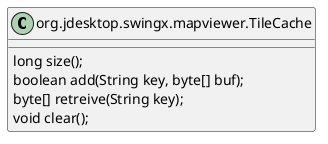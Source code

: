 @startuml
set namespaceSeparator none

class org.jdesktop.swingx.mapviewer.TileCache {
  long size();
  boolean add(String key, byte[] buf);
  byte[] retreive(String key);
  void clear();
}

@enduml
